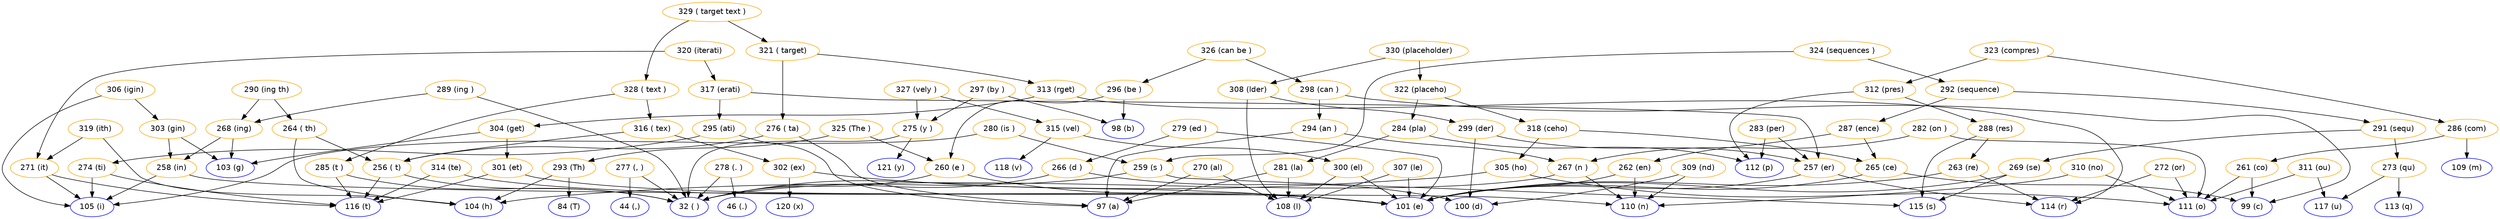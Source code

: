 digraph BPE_Tokens {
    node [shape=ellipse, fontname="Helvetica", fontsize=14, color=blue];
    "256 ( t)" [color=orange];
    "256 ( t)" -> "32 ( )";
    "256 ( t)" -> "116 (t)";
    "257 (er)" [color=orange];
    "257 (er)" -> "101 (e)";
    "257 (er)" -> "114 (r)";
    "258 (in)" [color=orange];
    "258 (in)" -> "105 (i)";
    "258 (in)" -> "110 (n)";
    "259 (s )" [color=orange];
    "259 (s )" -> "115 (s)";
    "259 (s )" -> "32 ( )";
    "260 (e )" [color=orange];
    "260 (e )" -> "101 (e)";
    "260 (e )" -> "32 ( )";
    "261 (co)" [color=orange];
    "261 (co)" -> "99 (c)";
    "261 (co)" -> "111 (o)";
    "262 (en)" [color=orange];
    "262 (en)" -> "101 (e)";
    "262 (en)" -> "110 (n)";
    "263 (re)" [color=orange];
    "263 (re)" -> "114 (r)";
    "263 (re)" -> "101 (e)";
    "264 ( th)" [color=orange];
    "264 ( th)" -> "256 ( t)";
    "264 ( th)" -> "104 (h)";
    "265 (ce)" [color=orange];
    "265 (ce)" -> "99 (c)";
    "265 (ce)" -> "101 (e)";
    "266 (d )" [color=orange];
    "266 (d )" -> "100 (d)";
    "266 (d )" -> "32 ( )";
    "267 (n )" [color=orange];
    "267 (n )" -> "110 (n)";
    "267 (n )" -> "32 ( )";
    "268 (ing)" [color=orange];
    "268 (ing)" -> "258 (in)";
    "268 (ing)" -> "103 (g)";
    "269 (se)" [color=orange];
    "269 (se)" -> "115 (s)";
    "269 (se)" -> "101 (e)";
    "270 (al)" [color=orange];
    "270 (al)" -> "97 (a)";
    "270 (al)" -> "108 (l)";
    "271 (it)" [color=orange];
    "271 (it)" -> "105 (i)";
    "271 (it)" -> "116 (t)";
    "272 (or)" [color=orange];
    "272 (or)" -> "111 (o)";
    "272 (or)" -> "114 (r)";
    "273 (qu)" [color=orange];
    "273 (qu)" -> "113 (q)";
    "273 (qu)" -> "117 (u)";
    "274 (ti)" [color=orange];
    "274 (ti)" -> "116 (t)";
    "274 (ti)" -> "105 (i)";
    "275 (y )" [color=orange];
    "275 (y )" -> "121 (y)";
    "275 (y )" -> "32 ( )";
    "276 ( ta)" [color=orange];
    "276 ( ta)" -> "256 ( t)";
    "276 ( ta)" -> "97 (a)";
    "277 (, )" [color=orange];
    "277 (, )" -> "44 (,)";
    "277 (, )" -> "32 ( )";
    "278 (. )" [color=orange];
    "278 (. )" -> "46 (.)";
    "278 (. )" -> "32 ( )";
    "279 (ed )" [color=orange];
    "279 (ed )" -> "101 (e)";
    "279 (ed )" -> "266 (d )";
    "280 (is )" [color=orange];
    "280 (is )" -> "105 (i)";
    "280 (is )" -> "259 (s )";
    "281 (la)" [color=orange];
    "281 (la)" -> "108 (l)";
    "281 (la)" -> "97 (a)";
    "282 (on )" [color=orange];
    "282 (on )" -> "111 (o)";
    "282 (on )" -> "267 (n )";
    "283 (per)" [color=orange];
    "283 (per)" -> "112 (p)";
    "283 (per)" -> "257 (er)";
    "284 (pla)" [color=orange];
    "284 (pla)" -> "112 (p)";
    "284 (pla)" -> "281 (la)";
    "285 (t )" [color=orange];
    "285 (t )" -> "116 (t)";
    "285 (t )" -> "32 ( )";
    "286 (com)" [color=orange];
    "286 (com)" -> "261 (co)";
    "286 (com)" -> "109 (m)";
    "287 (ence)" [color=orange];
    "287 (ence)" -> "262 (en)";
    "287 (ence)" -> "265 (ce)";
    "288 (res)" [color=orange];
    "288 (res)" -> "263 (re)";
    "288 (res)" -> "115 (s)";
    "289 (ing )" [color=orange];
    "289 (ing )" -> "268 (ing)";
    "289 (ing )" -> "32 ( )";
    "290 (ing th)" [color=orange];
    "290 (ing th)" -> "268 (ing)";
    "290 (ing th)" -> "264 ( th)";
    "291 (sequ)" [color=orange];
    "291 (sequ)" -> "269 (se)";
    "291 (sequ)" -> "273 (qu)";
    "292 (sequence)" [color=orange];
    "292 (sequence)" -> "291 (sequ)";
    "292 (sequence)" -> "287 (ence)";
    "293 (Th)" [color=orange];
    "293 (Th)" -> "84 (T)";
    "293 (Th)" -> "104 (h)";
    "294 (an )" [color=orange];
    "294 (an )" -> "97 (a)";
    "294 (an )" -> "267 (n )";
    "295 (ati)" [color=orange];
    "295 (ati)" -> "97 (a)";
    "295 (ati)" -> "274 (ti)";
    "296 (be )" [color=orange];
    "296 (be )" -> "98 (b)";
    "296 (be )" -> "260 (e )";
    "297 (by )" [color=orange];
    "297 (by )" -> "98 (b)";
    "297 (by )" -> "275 (y )";
    "298 (can )" [color=orange];
    "298 (can )" -> "99 (c)";
    "298 (can )" -> "294 (an )";
    "299 (der)" [color=orange];
    "299 (der)" -> "100 (d)";
    "299 (der)" -> "257 (er)";
    "300 (el)" [color=orange];
    "300 (el)" -> "101 (e)";
    "300 (el)" -> "108 (l)";
    "301 (et)" [color=orange];
    "301 (et)" -> "101 (e)";
    "301 (et)" -> "116 (t)";
    "302 (ex)" [color=orange];
    "302 (ex)" -> "101 (e)";
    "302 (ex)" -> "120 (x)";
    "303 (gin)" [color=orange];
    "303 (gin)" -> "103 (g)";
    "303 (gin)" -> "258 (in)";
    "304 (get)" [color=orange];
    "304 (get)" -> "103 (g)";
    "304 (get)" -> "301 (et)";
    "305 (ho)" [color=orange];
    "305 (ho)" -> "104 (h)";
    "305 (ho)" -> "111 (o)";
    "306 (igin)" [color=orange];
    "306 (igin)" -> "105 (i)";
    "306 (igin)" -> "303 (gin)";
    "307 (le)" [color=orange];
    "307 (le)" -> "108 (l)";
    "307 (le)" -> "101 (e)";
    "308 (lder)" [color=orange];
    "308 (lder)" -> "108 (l)";
    "308 (lder)" -> "299 (der)";
    "309 (nd)" [color=orange];
    "309 (nd)" -> "110 (n)";
    "309 (nd)" -> "100 (d)";
    "310 (no)" [color=orange];
    "310 (no)" -> "110 (n)";
    "310 (no)" -> "111 (o)";
    "311 (ou)" [color=orange];
    "311 (ou)" -> "111 (o)";
    "311 (ou)" -> "117 (u)";
    "312 (pres)" [color=orange];
    "312 (pres)" -> "112 (p)";
    "312 (pres)" -> "288 (res)";
    "313 (rget)" [color=orange];
    "313 (rget)" -> "114 (r)";
    "313 (rget)" -> "304 (get)";
    "314 (te)" [color=orange];
    "314 (te)" -> "116 (t)";
    "314 (te)" -> "101 (e)";
    "315 (vel)" [color=orange];
    "315 (vel)" -> "118 (v)";
    "315 (vel)" -> "300 (el)";
    "316 ( tex)" [color=orange];
    "316 ( tex)" -> "256 ( t)";
    "316 ( tex)" -> "302 (ex)";
    "317 (erati)" [color=orange];
    "317 (erati)" -> "257 (er)";
    "317 (erati)" -> "295 (ati)";
    "318 (ceho)" [color=orange];
    "318 (ceho)" -> "265 (ce)";
    "318 (ceho)" -> "305 (ho)";
    "319 (ith)" [color=orange];
    "319 (ith)" -> "271 (it)";
    "319 (ith)" -> "104 (h)";
    "320 (iterati)" [color=orange];
    "320 (iterati)" -> "271 (it)";
    "320 (iterati)" -> "317 (erati)";
    "321 ( target)" [color=orange];
    "321 ( target)" -> "276 ( ta)";
    "321 ( target)" -> "313 (rget)";
    "322 (placeho)" [color=orange];
    "322 (placeho)" -> "284 (pla)";
    "322 (placeho)" -> "318 (ceho)";
    "323 (compres)" [color=orange];
    "323 (compres)" -> "286 (com)";
    "323 (compres)" -> "312 (pres)";
    "324 (sequences )" [color=orange];
    "324 (sequences )" -> "292 (sequence)";
    "324 (sequences )" -> "259 (s )";
    "325 (The )" [color=orange];
    "325 (The )" -> "293 (Th)";
    "325 (The )" -> "260 (e )";
    "326 (can be )" [color=orange];
    "326 (can be )" -> "298 (can )";
    "326 (can be )" -> "296 (be )";
    "327 (vely )" [color=orange];
    "327 (vely )" -> "315 (vel)";
    "327 (vely )" -> "275 (y )";
    "328 ( text )" [color=orange];
    "328 ( text )" -> "316 ( tex)";
    "328 ( text )" -> "285 (t )";
    "329 ( target text )" [color=orange];
    "329 ( target text )" -> "321 ( target)";
    "329 ( target text )" -> "328 ( text )";
    "330 (placeholder)" [color=orange];
    "330 (placeholder)" -> "322 (placeho)";
    "330 (placeholder)" -> "308 (lder)";
}
